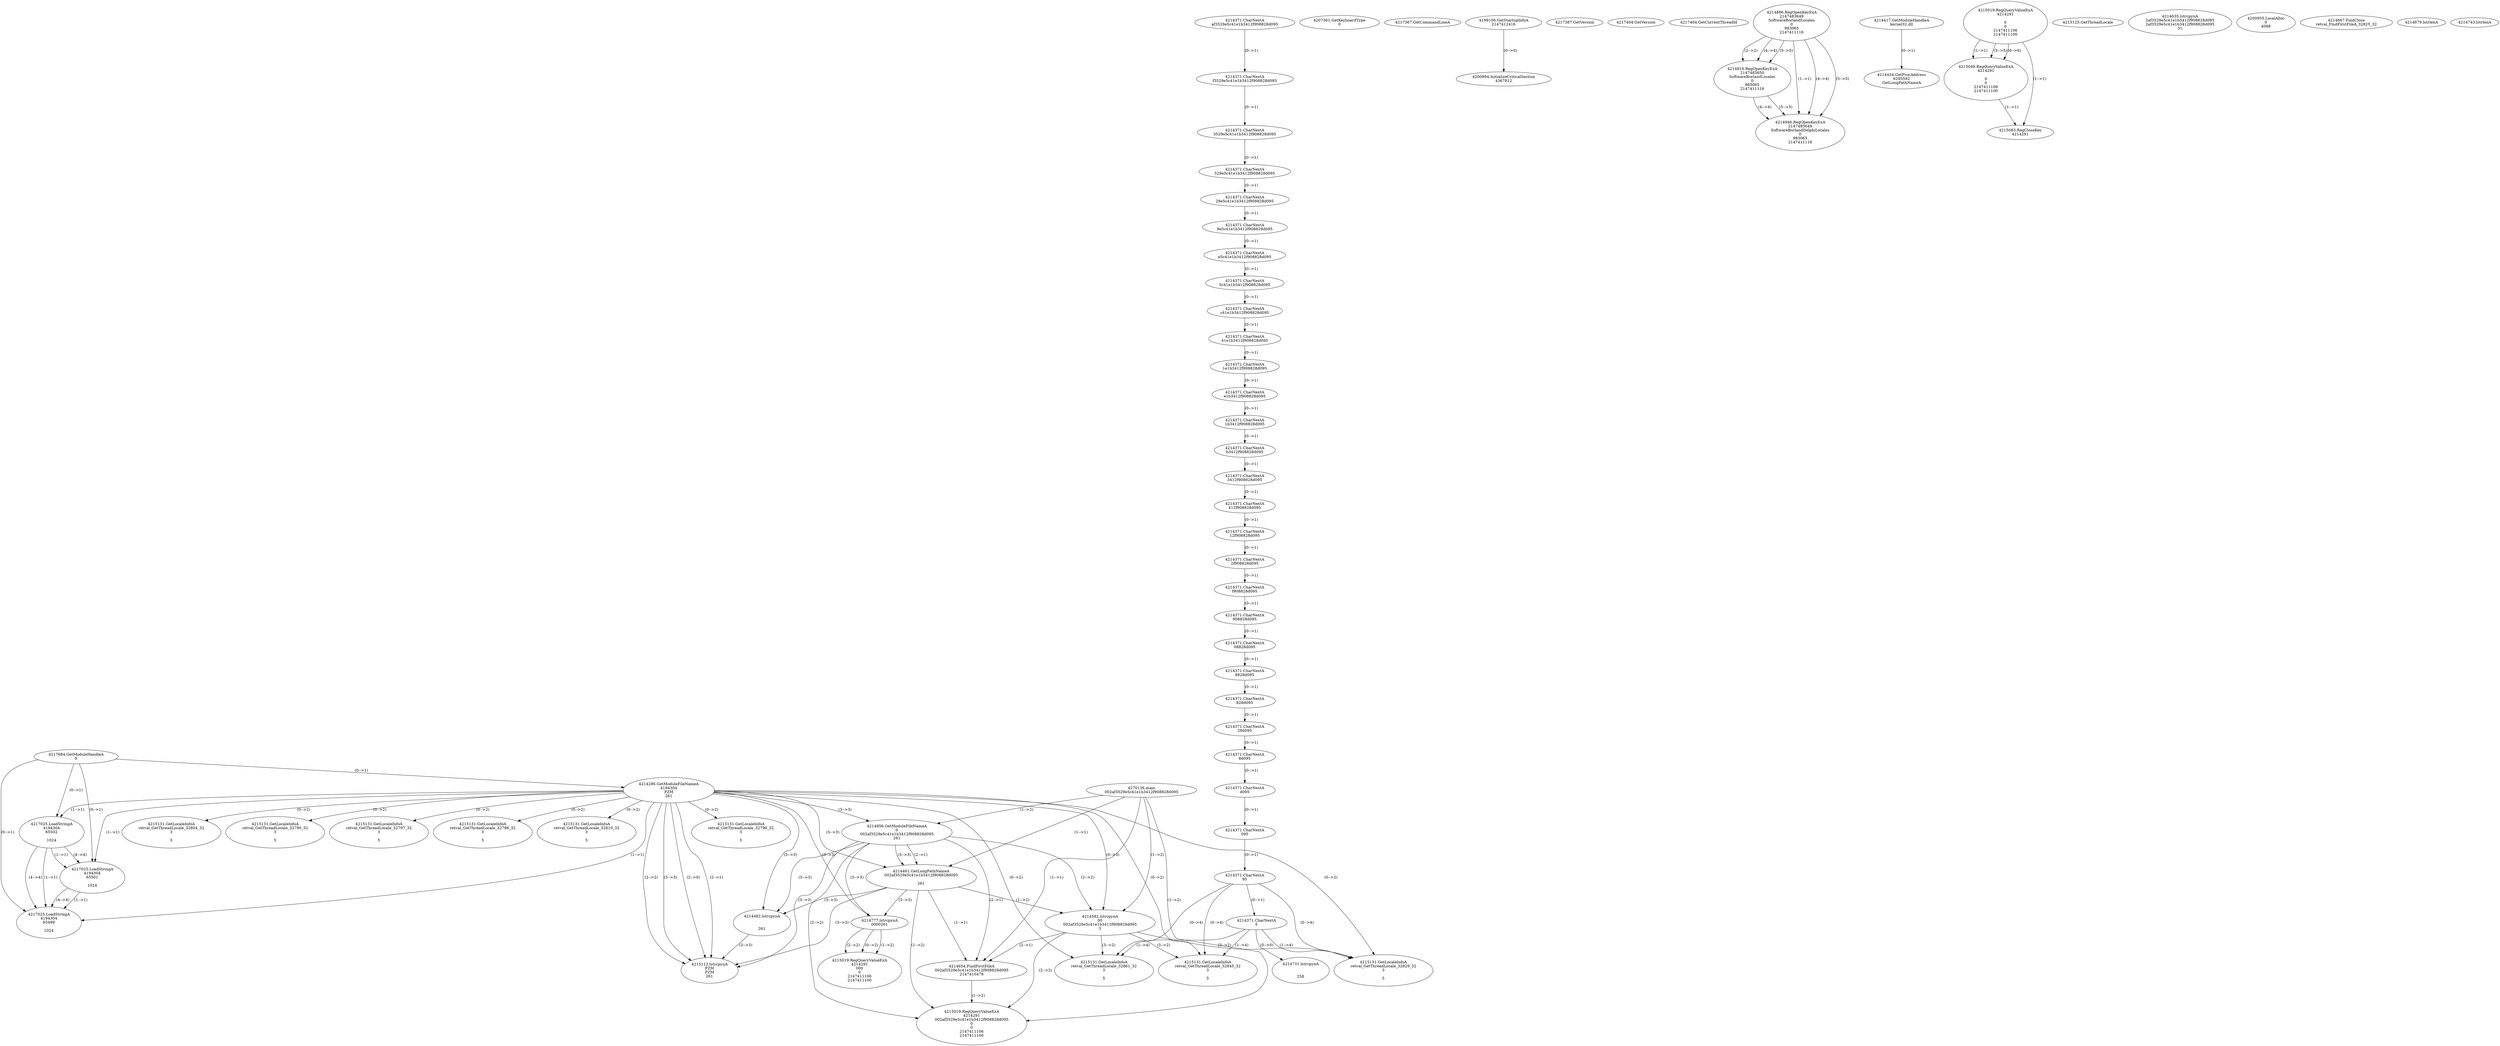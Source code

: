 // Global SCDG with merge call
digraph {
	0 [label="4270136.main
002af3529e5c41e1b3412f908828d095"]
	1 [label="4217684.GetModuleHandleA
0"]
	2 [label="4207361.GetKeyboardType
0"]
	3 [label="4217367.GetCommandLineA
"]
	4 [label="4199106.GetStartupInfoA
2147412416"]
	5 [label="4217387.GetVersion
"]
	6 [label="4217404.GetVersion
"]
	7 [label="4217464.GetCurrentThreadId
"]
	8 [label="4214286.GetModuleFileNameA
4194304
PZM
261"]
	1 -> 8 [label="(0-->1)"]
	9 [label="4214856.GetModuleFileNameA
0
002af3529e5c41e1b3412f908828d095
261"]
	0 -> 9 [label="(1-->2)"]
	8 -> 9 [label="(3-->3)"]
	10 [label="4214886.RegOpenKeyExA
2147483649
Software\Borland\Locales
0
983065
2147411116"]
	11 [label="4214916.RegOpenKeyExA
2147483650
Software\Borland\Locales
0
983065
2147411116"]
	10 -> 11 [label="(2-->2)"]
	10 -> 11 [label="(4-->4)"]
	10 -> 11 [label="(5-->5)"]
	12 [label="4214946.RegOpenKeyExA
2147483649
Software\Borland\Delphi\Locales
0
983065
2147411116"]
	10 -> 12 [label="(1-->1)"]
	10 -> 12 [label="(4-->4)"]
	11 -> 12 [label="(4-->4)"]
	10 -> 12 [label="(5-->5)"]
	11 -> 12 [label="(5-->5)"]
	13 [label="4214417.GetModuleHandleA
kernel32.dll"]
	14 [label="4214434.GetProcAddress
6295592
GetLongPathNameA"]
	13 -> 14 [label="(0-->1)"]
	15 [label="4214461.GetLongPathNameA
002af3529e5c41e1b3412f908828d095

261"]
	0 -> 15 [label="(1-->1)"]
	9 -> 15 [label="(2-->1)"]
	8 -> 15 [label="(3-->3)"]
	9 -> 15 [label="(3-->3)"]
	16 [label="4214482.lstrcpynA


261"]
	8 -> 16 [label="(3-->3)"]
	9 -> 16 [label="(3-->3)"]
	15 -> 16 [label="(3-->3)"]
	17 [label="4215019.RegQueryValueExA
4214291

0
0
2147411106
2147411100"]
	18 [label="4215049.RegQueryValueExA
4214291

0
0
2147411106
2147411100"]
	17 -> 18 [label="(1-->1)"]
	17 -> 18 [label="(5-->5)"]
	17 -> 18 [label="(6-->6)"]
	19 [label="4215083.RegCloseKey
4214291"]
	17 -> 19 [label="(1-->1)"]
	18 -> 19 [label="(1-->1)"]
	20 [label="4215112.lstrcpynA
PZM
PZM
261"]
	8 -> 20 [label="(2-->1)"]
	8 -> 20 [label="(2-->2)"]
	8 -> 20 [label="(3-->3)"]
	9 -> 20 [label="(3-->3)"]
	15 -> 20 [label="(3-->3)"]
	16 -> 20 [label="(3-->3)"]
	8 -> 20 [label="(2-->0)"]
	21 [label="4215125.GetThreadLocale
"]
	22 [label="4215131.GetLocaleInfoA
retval_GetThreadLocale_32796_32
3

5"]
	8 -> 22 [label="(0-->2)"]
	23 [label="4217025.LoadStringA
4194304
65502

1024"]
	1 -> 23 [label="(0-->1)"]
	8 -> 23 [label="(1-->1)"]
	24 [label="4214582.lstrcpynA
00
002af3529e5c41e1b3412f908828d095
3"]
	0 -> 24 [label="(1-->2)"]
	9 -> 24 [label="(2-->2)"]
	15 -> 24 [label="(1-->2)"]
	8 -> 24 [label="(0-->3)"]
	25 [label="4214371.CharNextA
af3529e5c41e1b3412f908828d095"]
	26 [label="4214371.CharNextA
f3529e5c41e1b3412f908828d095"]
	25 -> 26 [label="(0-->1)"]
	27 [label="4214371.CharNextA
3529e5c41e1b3412f908828d095"]
	26 -> 27 [label="(0-->1)"]
	28 [label="4214371.CharNextA
529e5c41e1b3412f908828d095"]
	27 -> 28 [label="(0-->1)"]
	29 [label="4214371.CharNextA
29e5c41e1b3412f908828d095"]
	28 -> 29 [label="(0-->1)"]
	30 [label="4214371.CharNextA
9e5c41e1b3412f908828d095"]
	29 -> 30 [label="(0-->1)"]
	31 [label="4214371.CharNextA
e5c41e1b3412f908828d095"]
	30 -> 31 [label="(0-->1)"]
	32 [label="4214371.CharNextA
5c41e1b3412f908828d095"]
	31 -> 32 [label="(0-->1)"]
	33 [label="4214371.CharNextA
c41e1b3412f908828d095"]
	32 -> 33 [label="(0-->1)"]
	34 [label="4214371.CharNextA
41e1b3412f908828d095"]
	33 -> 34 [label="(0-->1)"]
	35 [label="4214371.CharNextA
1e1b3412f908828d095"]
	34 -> 35 [label="(0-->1)"]
	36 [label="4214371.CharNextA
e1b3412f908828d095"]
	35 -> 36 [label="(0-->1)"]
	37 [label="4214371.CharNextA
1b3412f908828d095"]
	36 -> 37 [label="(0-->1)"]
	38 [label="4214371.CharNextA
b3412f908828d095"]
	37 -> 38 [label="(0-->1)"]
	39 [label="4214371.CharNextA
3412f908828d095"]
	38 -> 39 [label="(0-->1)"]
	40 [label="4214371.CharNextA
412f908828d095"]
	39 -> 40 [label="(0-->1)"]
	41 [label="4214371.CharNextA
12f908828d095"]
	40 -> 41 [label="(0-->1)"]
	42 [label="4214371.CharNextA
2f908828d095"]
	41 -> 42 [label="(0-->1)"]
	43 [label="4214371.CharNextA
f908828d095"]
	42 -> 43 [label="(0-->1)"]
	44 [label="4214371.CharNextA
908828d095"]
	43 -> 44 [label="(0-->1)"]
	45 [label="4214371.CharNextA
08828d095"]
	44 -> 45 [label="(0-->1)"]
	46 [label="4214371.CharNextA
8828d095"]
	45 -> 46 [label="(0-->1)"]
	47 [label="4214371.CharNextA
828d095"]
	46 -> 47 [label="(0-->1)"]
	48 [label="4214371.CharNextA
28d095"]
	47 -> 48 [label="(0-->1)"]
	49 [label="4214371.CharNextA
8d095"]
	48 -> 49 [label="(0-->1)"]
	50 [label="4214371.CharNextA
d095"]
	49 -> 50 [label="(0-->1)"]
	51 [label="4214371.CharNextA
095"]
	50 -> 51 [label="(0-->1)"]
	52 [label="4214371.CharNextA
95"]
	51 -> 52 [label="(0-->1)"]
	53 [label="4214371.CharNextA
5"]
	52 -> 53 [label="(0-->1)"]
	54 [label="4214635.lstrcpynA
2af3529e5c41e1b3412f908828d095
2af3529e5c41e1b3412f908828d095
31"]
	55 [label="4214654.FindFirstFileA
002af3529e5c41e1b3412f908828d095
2147410478"]
	0 -> 55 [label="(1-->1)"]
	9 -> 55 [label="(2-->1)"]
	15 -> 55 [label="(1-->1)"]
	24 -> 55 [label="(2-->1)"]
	56 [label="4215019.RegQueryValueExA
4214291
002af3529e5c41e1b3412f908828d095
0
0
2147411106
2147411100"]
	0 -> 56 [label="(1-->2)"]
	9 -> 56 [label="(2-->2)"]
	15 -> 56 [label="(1-->2)"]
	24 -> 56 [label="(2-->2)"]
	55 -> 56 [label="(1-->2)"]
	57 [label="4215131.GetLocaleInfoA
retval_GetThreadLocale_32845_32
3

5"]
	8 -> 57 [label="(0-->2)"]
	24 -> 57 [label="(3-->2)"]
	52 -> 57 [label="(0-->4)"]
	53 -> 57 [label="(1-->4)"]
	58 [label="4217025.LoadStringA
4194304
65501

1024"]
	1 -> 58 [label="(0-->1)"]
	8 -> 58 [label="(1-->1)"]
	23 -> 58 [label="(1-->1)"]
	23 -> 58 [label="(4-->4)"]
	59 [label="4217025.LoadStringA
4194304
65499

1024"]
	1 -> 59 [label="(0-->1)"]
	8 -> 59 [label="(1-->1)"]
	23 -> 59 [label="(1-->1)"]
	58 -> 59 [label="(1-->1)"]
	23 -> 59 [label="(4-->4)"]
	58 -> 59 [label="(4-->4)"]
	60 [label="4200894.InitializeCriticalSection
4367812"]
	4 -> 60 [label="(0-->0)"]
	61 [label="4200955.LocalAlloc
0
4088"]
	62 [label="4214667.FindClose
retval_FindFirstFileA_32825_32"]
	63 [label="4214679.lstrlenA
"]
	64 [label="4214731.lstrcpynA


258"]
	53 -> 64 [label="(0-->0)"]
	65 [label="4214743.lstrlenA
"]
	66 [label="4214777.lstrcpynA
00\
00\
261"]
	8 -> 66 [label="(3-->3)"]
	9 -> 66 [label="(3-->3)"]
	15 -> 66 [label="(3-->3)"]
	67 [label="4215019.RegQueryValueExA
4214291
00\
0
0
2147411106
2147411100"]
	66 -> 67 [label="(1-->2)"]
	66 -> 67 [label="(2-->2)"]
	66 -> 67 [label="(0-->2)"]
	68 [label="4215131.GetLocaleInfoA
retval_GetThreadLocale_32861_32
3

5"]
	8 -> 68 [label="(0-->2)"]
	24 -> 68 [label="(3-->2)"]
	52 -> 68 [label="(0-->4)"]
	53 -> 68 [label="(1-->4)"]
	69 [label="4215131.GetLocaleInfoA
retval_GetThreadLocale_32804_32
3

5"]
	8 -> 69 [label="(0-->2)"]
	70 [label="4215131.GetLocaleInfoA
retval_GetThreadLocale_32790_32
3

5"]
	8 -> 70 [label="(0-->2)"]
	71 [label="4215131.GetLocaleInfoA
retval_GetThreadLocale_32797_32
3

5"]
	8 -> 71 [label="(0-->2)"]
	72 [label="4215131.GetLocaleInfoA
retval_GetThreadLocale_32786_32
3

5"]
	8 -> 72 [label="(0-->2)"]
	73 [label="4215131.GetLocaleInfoA
retval_GetThreadLocale_32810_32
3

5"]
	8 -> 73 [label="(0-->2)"]
	74 [label="4215131.GetLocaleInfoA
retval_GetThreadLocale_32829_32
3

5"]
	8 -> 74 [label="(0-->2)"]
	24 -> 74 [label="(3-->2)"]
	52 -> 74 [label="(0-->4)"]
	53 -> 74 [label="(1-->4)"]
}
